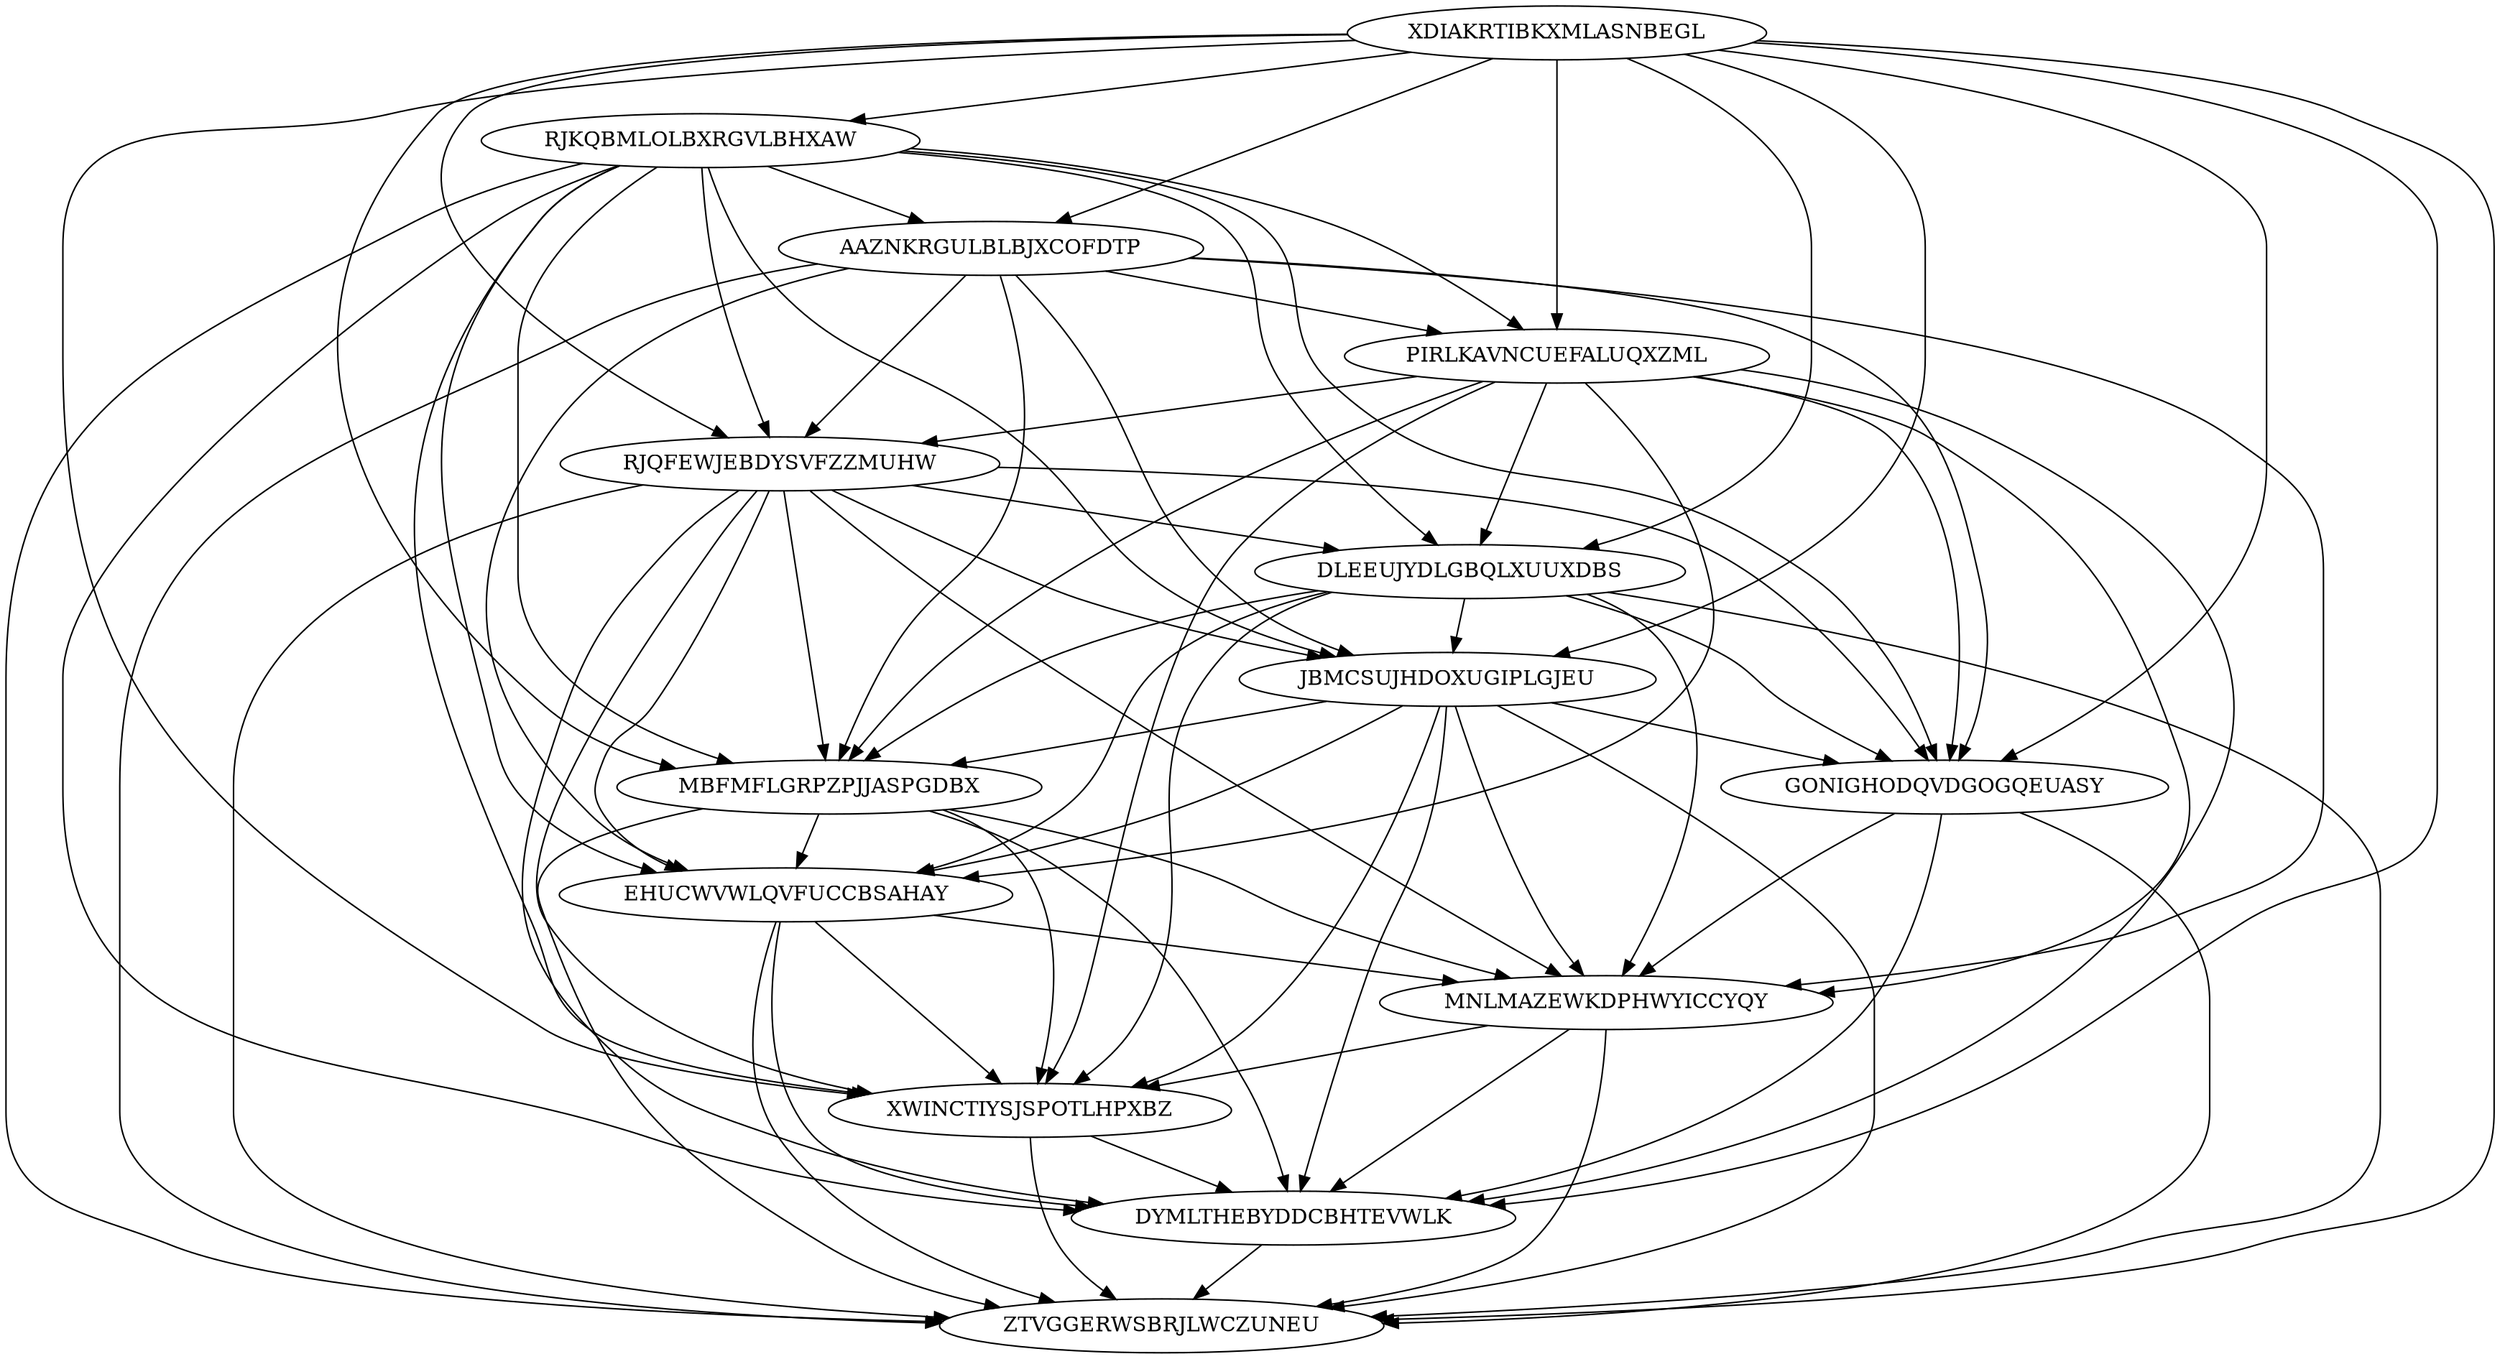 digraph N14M79 {
	XDIAKRTIBKXMLASNBEGL	[Weight=14];
	RJKQBMLOLBXRGVLBHXAW	[Weight=10];
	AAZNKRGULBLBJXCOFDTP	[Weight=14];
	PIRLKAVNCUEFALUQXZML	[Weight=10];
	RJQFEWJEBDYSVFZZMUHW	[Weight=16];
	DLEEUJYDLGBQLXUUXDBS	[Weight=20];
	JBMCSUJHDOXUGIPLGJEU	[Weight=19];
	MBFMFLGRPZPJJASPGDBX	[Weight=19];
	EHUCWVWLQVFUCCBSAHAY	[Weight=13];
	GONIGHODQVDGOGQEUASY	[Weight=16];
	MNLMAZEWKDPHWYICCYQY	[Weight=16];
	XWINCTIYSJSPOTLHPXBZ	[Weight=12];
	DYMLTHEBYDDCBHTEVWLK	[Weight=11];
	ZTVGGERWSBRJLWCZUNEU	[Weight=11];
	JBMCSUJHDOXUGIPLGJEU -> ZTVGGERWSBRJLWCZUNEU [Weight=12];
	JBMCSUJHDOXUGIPLGJEU -> DYMLTHEBYDDCBHTEVWLK [Weight=18];
	DYMLTHEBYDDCBHTEVWLK -> ZTVGGERWSBRJLWCZUNEU [Weight=16];
	AAZNKRGULBLBJXCOFDTP -> EHUCWVWLQVFUCCBSAHAY [Weight=15];
	RJQFEWJEBDYSVFZZMUHW -> MNLMAZEWKDPHWYICCYQY [Weight=11];
	AAZNKRGULBLBJXCOFDTP -> JBMCSUJHDOXUGIPLGJEU [Weight=10];
	EHUCWVWLQVFUCCBSAHAY -> DYMLTHEBYDDCBHTEVWLK [Weight=12];
	RJQFEWJEBDYSVFZZMUHW -> GONIGHODQVDGOGQEUASY [Weight=17];
	JBMCSUJHDOXUGIPLGJEU -> MNLMAZEWKDPHWYICCYQY [Weight=15];
	PIRLKAVNCUEFALUQXZML -> GONIGHODQVDGOGQEUASY [Weight=14];
	DLEEUJYDLGBQLXUUXDBS -> GONIGHODQVDGOGQEUASY [Weight=12];
	AAZNKRGULBLBJXCOFDTP -> MBFMFLGRPZPJJASPGDBX [Weight=10];
	RJKQBMLOLBXRGVLBHXAW -> XWINCTIYSJSPOTLHPXBZ [Weight=12];
	PIRLKAVNCUEFALUQXZML -> RJQFEWJEBDYSVFZZMUHW [Weight=15];
	XDIAKRTIBKXMLASNBEGL -> RJQFEWJEBDYSVFZZMUHW [Weight=19];
	RJQFEWJEBDYSVFZZMUHW -> EHUCWVWLQVFUCCBSAHAY [Weight=10];
	DLEEUJYDLGBQLXUUXDBS -> EHUCWVWLQVFUCCBSAHAY [Weight=16];
	AAZNKRGULBLBJXCOFDTP -> RJQFEWJEBDYSVFZZMUHW [Weight=13];
	RJKQBMLOLBXRGVLBHXAW -> DYMLTHEBYDDCBHTEVWLK [Weight=13];
	MNLMAZEWKDPHWYICCYQY -> DYMLTHEBYDDCBHTEVWLK [Weight=18];
	PIRLKAVNCUEFALUQXZML -> DYMLTHEBYDDCBHTEVWLK [Weight=15];
	RJKQBMLOLBXRGVLBHXAW -> PIRLKAVNCUEFALUQXZML [Weight=14];
	XDIAKRTIBKXMLASNBEGL -> DYMLTHEBYDDCBHTEVWLK [Weight=10];
	XDIAKRTIBKXMLASNBEGL -> JBMCSUJHDOXUGIPLGJEU [Weight=20];
	EHUCWVWLQVFUCCBSAHAY -> ZTVGGERWSBRJLWCZUNEU [Weight=17];
	RJQFEWJEBDYSVFZZMUHW -> DYMLTHEBYDDCBHTEVWLK [Weight=10];
	PIRLKAVNCUEFALUQXZML -> EHUCWVWLQVFUCCBSAHAY [Weight=13];
	RJKQBMLOLBXRGVLBHXAW -> RJQFEWJEBDYSVFZZMUHW [Weight=15];
	XWINCTIYSJSPOTLHPXBZ -> ZTVGGERWSBRJLWCZUNEU [Weight=20];
	XDIAKRTIBKXMLASNBEGL -> PIRLKAVNCUEFALUQXZML [Weight=14];
	DLEEUJYDLGBQLXUUXDBS -> MNLMAZEWKDPHWYICCYQY [Weight=15];
	XDIAKRTIBKXMLASNBEGL -> MBFMFLGRPZPJJASPGDBX [Weight=20];
	RJKQBMLOLBXRGVLBHXAW -> DLEEUJYDLGBQLXUUXDBS [Weight=15];
	DLEEUJYDLGBQLXUUXDBS -> XWINCTIYSJSPOTLHPXBZ [Weight=17];
	RJQFEWJEBDYSVFZZMUHW -> ZTVGGERWSBRJLWCZUNEU [Weight=13];
	DLEEUJYDLGBQLXUUXDBS -> ZTVGGERWSBRJLWCZUNEU [Weight=16];
	RJKQBMLOLBXRGVLBHXAW -> GONIGHODQVDGOGQEUASY [Weight=19];
	JBMCSUJHDOXUGIPLGJEU -> EHUCWVWLQVFUCCBSAHAY [Weight=10];
	XDIAKRTIBKXMLASNBEGL -> GONIGHODQVDGOGQEUASY [Weight=16];
	JBMCSUJHDOXUGIPLGJEU -> XWINCTIYSJSPOTLHPXBZ [Weight=12];
	XDIAKRTIBKXMLASNBEGL -> XWINCTIYSJSPOTLHPXBZ [Weight=13];
	RJQFEWJEBDYSVFZZMUHW -> XWINCTIYSJSPOTLHPXBZ [Weight=15];
	PIRLKAVNCUEFALUQXZML -> DLEEUJYDLGBQLXUUXDBS [Weight=19];
	EHUCWVWLQVFUCCBSAHAY -> XWINCTIYSJSPOTLHPXBZ [Weight=17];
	GONIGHODQVDGOGQEUASY -> MNLMAZEWKDPHWYICCYQY [Weight=14];
	MBFMFLGRPZPJJASPGDBX -> EHUCWVWLQVFUCCBSAHAY [Weight=11];
	AAZNKRGULBLBJXCOFDTP -> GONIGHODQVDGOGQEUASY [Weight=20];
	RJKQBMLOLBXRGVLBHXAW -> JBMCSUJHDOXUGIPLGJEU [Weight=14];
	PIRLKAVNCUEFALUQXZML -> XWINCTIYSJSPOTLHPXBZ [Weight=19];
	GONIGHODQVDGOGQEUASY -> ZTVGGERWSBRJLWCZUNEU [Weight=15];
	MNLMAZEWKDPHWYICCYQY -> ZTVGGERWSBRJLWCZUNEU [Weight=14];
	XDIAKRTIBKXMLASNBEGL -> ZTVGGERWSBRJLWCZUNEU [Weight=17];
	RJQFEWJEBDYSVFZZMUHW -> MBFMFLGRPZPJJASPGDBX [Weight=11];
	MBFMFLGRPZPJJASPGDBX -> ZTVGGERWSBRJLWCZUNEU [Weight=18];
	RJQFEWJEBDYSVFZZMUHW -> DLEEUJYDLGBQLXUUXDBS [Weight=20];
	JBMCSUJHDOXUGIPLGJEU -> GONIGHODQVDGOGQEUASY [Weight=11];
	RJQFEWJEBDYSVFZZMUHW -> JBMCSUJHDOXUGIPLGJEU [Weight=10];
	JBMCSUJHDOXUGIPLGJEU -> MBFMFLGRPZPJJASPGDBX [Weight=10];
	XDIAKRTIBKXMLASNBEGL -> AAZNKRGULBLBJXCOFDTP [Weight=19];
	PIRLKAVNCUEFALUQXZML -> MNLMAZEWKDPHWYICCYQY [Weight=14];
	MNLMAZEWKDPHWYICCYQY -> XWINCTIYSJSPOTLHPXBZ [Weight=20];
	DLEEUJYDLGBQLXUUXDBS -> MBFMFLGRPZPJJASPGDBX [Weight=18];
	XWINCTIYSJSPOTLHPXBZ -> DYMLTHEBYDDCBHTEVWLK [Weight=10];
	AAZNKRGULBLBJXCOFDTP -> ZTVGGERWSBRJLWCZUNEU [Weight=11];
	PIRLKAVNCUEFALUQXZML -> MBFMFLGRPZPJJASPGDBX [Weight=17];
	GONIGHODQVDGOGQEUASY -> DYMLTHEBYDDCBHTEVWLK [Weight=15];
	RJKQBMLOLBXRGVLBHXAW -> EHUCWVWLQVFUCCBSAHAY [Weight=17];
	MBFMFLGRPZPJJASPGDBX -> MNLMAZEWKDPHWYICCYQY [Weight=13];
	MBFMFLGRPZPJJASPGDBX -> DYMLTHEBYDDCBHTEVWLK [Weight=20];
	RJKQBMLOLBXRGVLBHXAW -> MBFMFLGRPZPJJASPGDBX [Weight=20];
	XDIAKRTIBKXMLASNBEGL -> RJKQBMLOLBXRGVLBHXAW [Weight=12];
	EHUCWVWLQVFUCCBSAHAY -> MNLMAZEWKDPHWYICCYQY [Weight=10];
	AAZNKRGULBLBJXCOFDTP -> PIRLKAVNCUEFALUQXZML [Weight=12];
	RJKQBMLOLBXRGVLBHXAW -> ZTVGGERWSBRJLWCZUNEU [Weight=13];
	MBFMFLGRPZPJJASPGDBX -> XWINCTIYSJSPOTLHPXBZ [Weight=11];
	XDIAKRTIBKXMLASNBEGL -> DLEEUJYDLGBQLXUUXDBS [Weight=12];
	AAZNKRGULBLBJXCOFDTP -> MNLMAZEWKDPHWYICCYQY [Weight=15];
	DLEEUJYDLGBQLXUUXDBS -> JBMCSUJHDOXUGIPLGJEU [Weight=15];
	RJKQBMLOLBXRGVLBHXAW -> AAZNKRGULBLBJXCOFDTP [Weight=19];
}
